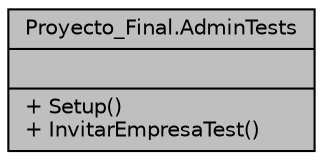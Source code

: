 digraph "Proyecto_Final.AdminTests"
{
 // INTERACTIVE_SVG=YES
 // LATEX_PDF_SIZE
  edge [fontname="Helvetica",fontsize="10",labelfontname="Helvetica",labelfontsize="10"];
  node [fontname="Helvetica",fontsize="10",shape=record];
  Node1 [label="{Proyecto_Final.AdminTests\n||+ Setup()\l+ InvitarEmpresaTest()\l}",height=0.2,width=0.4,color="black", fillcolor="grey75", style="filled", fontcolor="black",tooltip="Prueba de la clase UserAdmin."];
}
